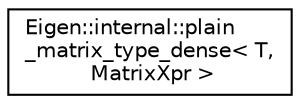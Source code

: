 digraph "Graphical Class Hierarchy"
{
  edge [fontname="Helvetica",fontsize="10",labelfontname="Helvetica",labelfontsize="10"];
  node [fontname="Helvetica",fontsize="10",shape=record];
  rankdir="LR";
  Node1 [label="Eigen::internal::plain\l_matrix_type_dense\< T,\l MatrixXpr \>",height=0.2,width=0.4,color="black", fillcolor="white", style="filled",URL="$struct_eigen_1_1internal_1_1plain__matrix__type__dense_3_01_t_00_01_matrix_xpr_01_4.html"];
}
